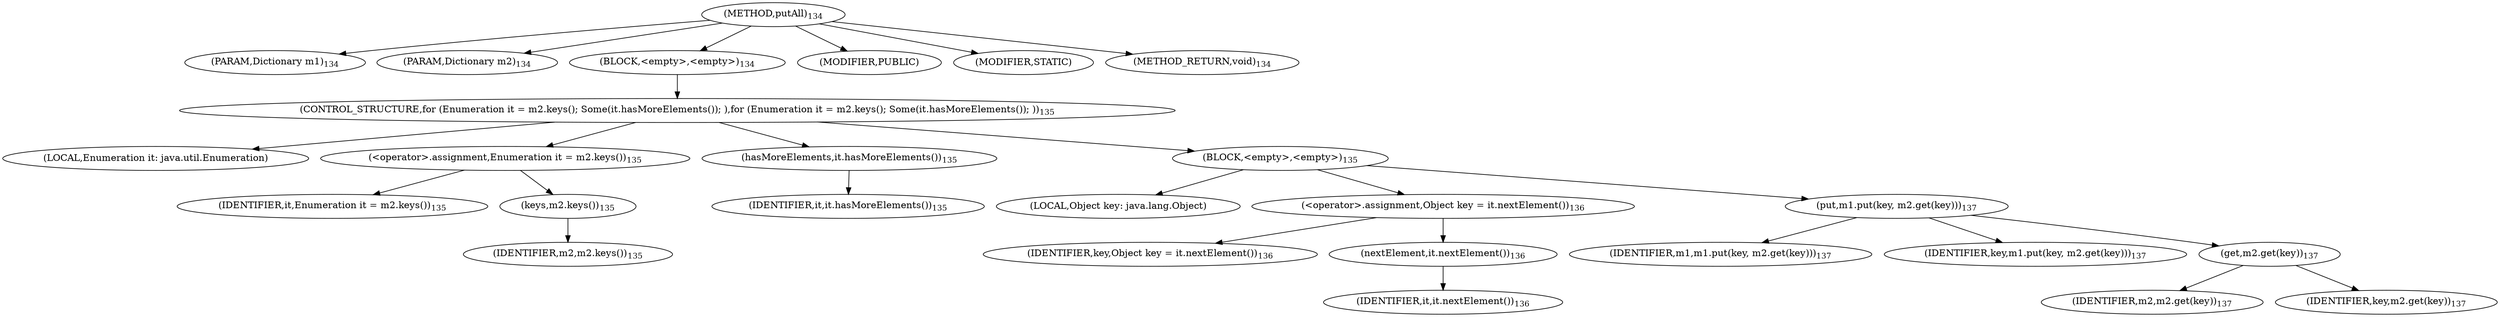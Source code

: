 digraph "putAll" {  
"134" [label = <(METHOD,putAll)<SUB>134</SUB>> ]
"135" [label = <(PARAM,Dictionary m1)<SUB>134</SUB>> ]
"136" [label = <(PARAM,Dictionary m2)<SUB>134</SUB>> ]
"137" [label = <(BLOCK,&lt;empty&gt;,&lt;empty&gt;)<SUB>134</SUB>> ]
"138" [label = <(CONTROL_STRUCTURE,for (Enumeration it = m2.keys(); Some(it.hasMoreElements()); ),for (Enumeration it = m2.keys(); Some(it.hasMoreElements()); ))<SUB>135</SUB>> ]
"139" [label = <(LOCAL,Enumeration it: java.util.Enumeration)> ]
"140" [label = <(&lt;operator&gt;.assignment,Enumeration it = m2.keys())<SUB>135</SUB>> ]
"141" [label = <(IDENTIFIER,it,Enumeration it = m2.keys())<SUB>135</SUB>> ]
"142" [label = <(keys,m2.keys())<SUB>135</SUB>> ]
"143" [label = <(IDENTIFIER,m2,m2.keys())<SUB>135</SUB>> ]
"144" [label = <(hasMoreElements,it.hasMoreElements())<SUB>135</SUB>> ]
"145" [label = <(IDENTIFIER,it,it.hasMoreElements())<SUB>135</SUB>> ]
"146" [label = <(BLOCK,&lt;empty&gt;,&lt;empty&gt;)<SUB>135</SUB>> ]
"147" [label = <(LOCAL,Object key: java.lang.Object)> ]
"148" [label = <(&lt;operator&gt;.assignment,Object key = it.nextElement())<SUB>136</SUB>> ]
"149" [label = <(IDENTIFIER,key,Object key = it.nextElement())<SUB>136</SUB>> ]
"150" [label = <(nextElement,it.nextElement())<SUB>136</SUB>> ]
"151" [label = <(IDENTIFIER,it,it.nextElement())<SUB>136</SUB>> ]
"152" [label = <(put,m1.put(key, m2.get(key)))<SUB>137</SUB>> ]
"153" [label = <(IDENTIFIER,m1,m1.put(key, m2.get(key)))<SUB>137</SUB>> ]
"154" [label = <(IDENTIFIER,key,m1.put(key, m2.get(key)))<SUB>137</SUB>> ]
"155" [label = <(get,m2.get(key))<SUB>137</SUB>> ]
"156" [label = <(IDENTIFIER,m2,m2.get(key))<SUB>137</SUB>> ]
"157" [label = <(IDENTIFIER,key,m2.get(key))<SUB>137</SUB>> ]
"158" [label = <(MODIFIER,PUBLIC)> ]
"159" [label = <(MODIFIER,STATIC)> ]
"160" [label = <(METHOD_RETURN,void)<SUB>134</SUB>> ]
  "134" -> "135" 
  "134" -> "136" 
  "134" -> "137" 
  "134" -> "158" 
  "134" -> "159" 
  "134" -> "160" 
  "137" -> "138" 
  "138" -> "139" 
  "138" -> "140" 
  "138" -> "144" 
  "138" -> "146" 
  "140" -> "141" 
  "140" -> "142" 
  "142" -> "143" 
  "144" -> "145" 
  "146" -> "147" 
  "146" -> "148" 
  "146" -> "152" 
  "148" -> "149" 
  "148" -> "150" 
  "150" -> "151" 
  "152" -> "153" 
  "152" -> "154" 
  "152" -> "155" 
  "155" -> "156" 
  "155" -> "157" 
}
